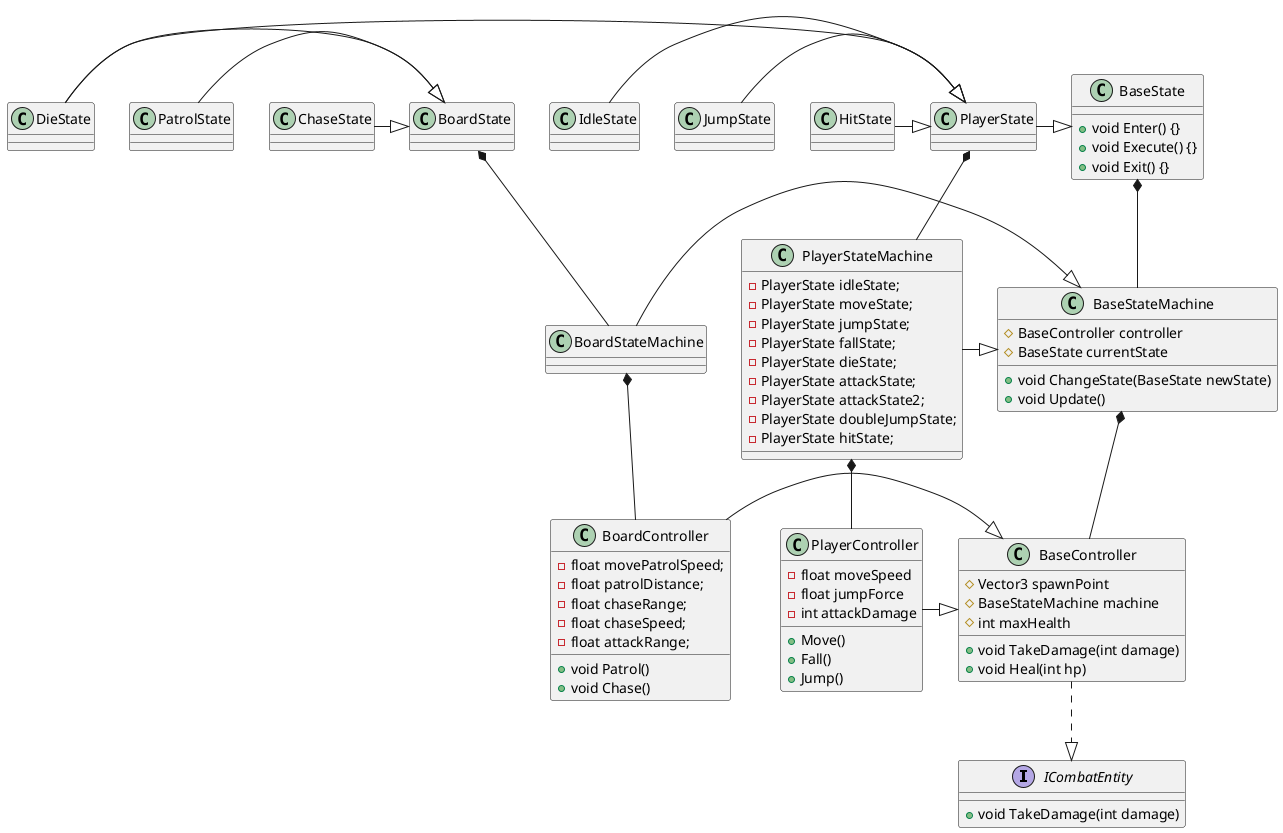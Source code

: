 @startuml Diagram

interface ICombatEntity {
    + void TakeDamage(int damage)
}

class BaseController {
    # Vector3 spawnPoint
    # BaseStateMachine machine
    # int maxHealth

    + void TakeDamage(int damage)
    + void Heal(int hp)
}

class BaseStateMachine {
    # BaseController controller
    # BaseState currentState

    + void ChangeState(BaseState newState)
    + void Update()
}

class BaseState 
{
    + void Enter() {}
    + void Execute() {}
    + void Exit() {}
}

BaseController ..|> ICombatEntity
BaseStateMachine *-- BaseController
BaseState *-- BaseStateMachine

class PlayerController {
    - float moveSpeed
    - float jumpForce
    - int attackDamage

    + Move()
    + Fall()
    + Jump()

} 
PlayerController -|> BaseController

class PlayerStateMachine {
    - PlayerState idleState;
    - PlayerState moveState;
    - PlayerState jumpState;
    - PlayerState fallState;
    - PlayerState dieState;
    - PlayerState attackState;
    - PlayerState attackState2;
    - PlayerState doubleJumpState;
    - PlayerState hitState;
}
PlayerStateMachine -|> BaseStateMachine

class PlayerState {

}
PlayerState -|> BaseState

class IdleState {

}
IdleState -|> PlayerState

class JumpState {

}
JumpState -|> PlayerState

class HitState {

}
HitState -|> PlayerState


class DieState {

}
DieState -|> PlayerState

PlayerStateMachine *-- PlayerController
PlayerState *-- PlayerStateMachine

class BoardController {
    - float movePatrolSpeed;
    - float patrolDistance;
    - float chaseRange;
    - float chaseSpeed;
    - float attackRange;

    + void Patrol()
    + void Chase()
} 
BoardController -|> BaseController

class BoardStateMachine {

}
BoardStateMachine -|> BaseStateMachine

class BoardState {

}

class PatrolState {

}
PatrolState -|> BoardState

class ChaseState {

}
ChaseState -|> BoardState

class DieState {

}
DieState -|> BoardState

BoardStateMachine *-- BoardController
BoardState *-- BoardStateMachine
@enduml
